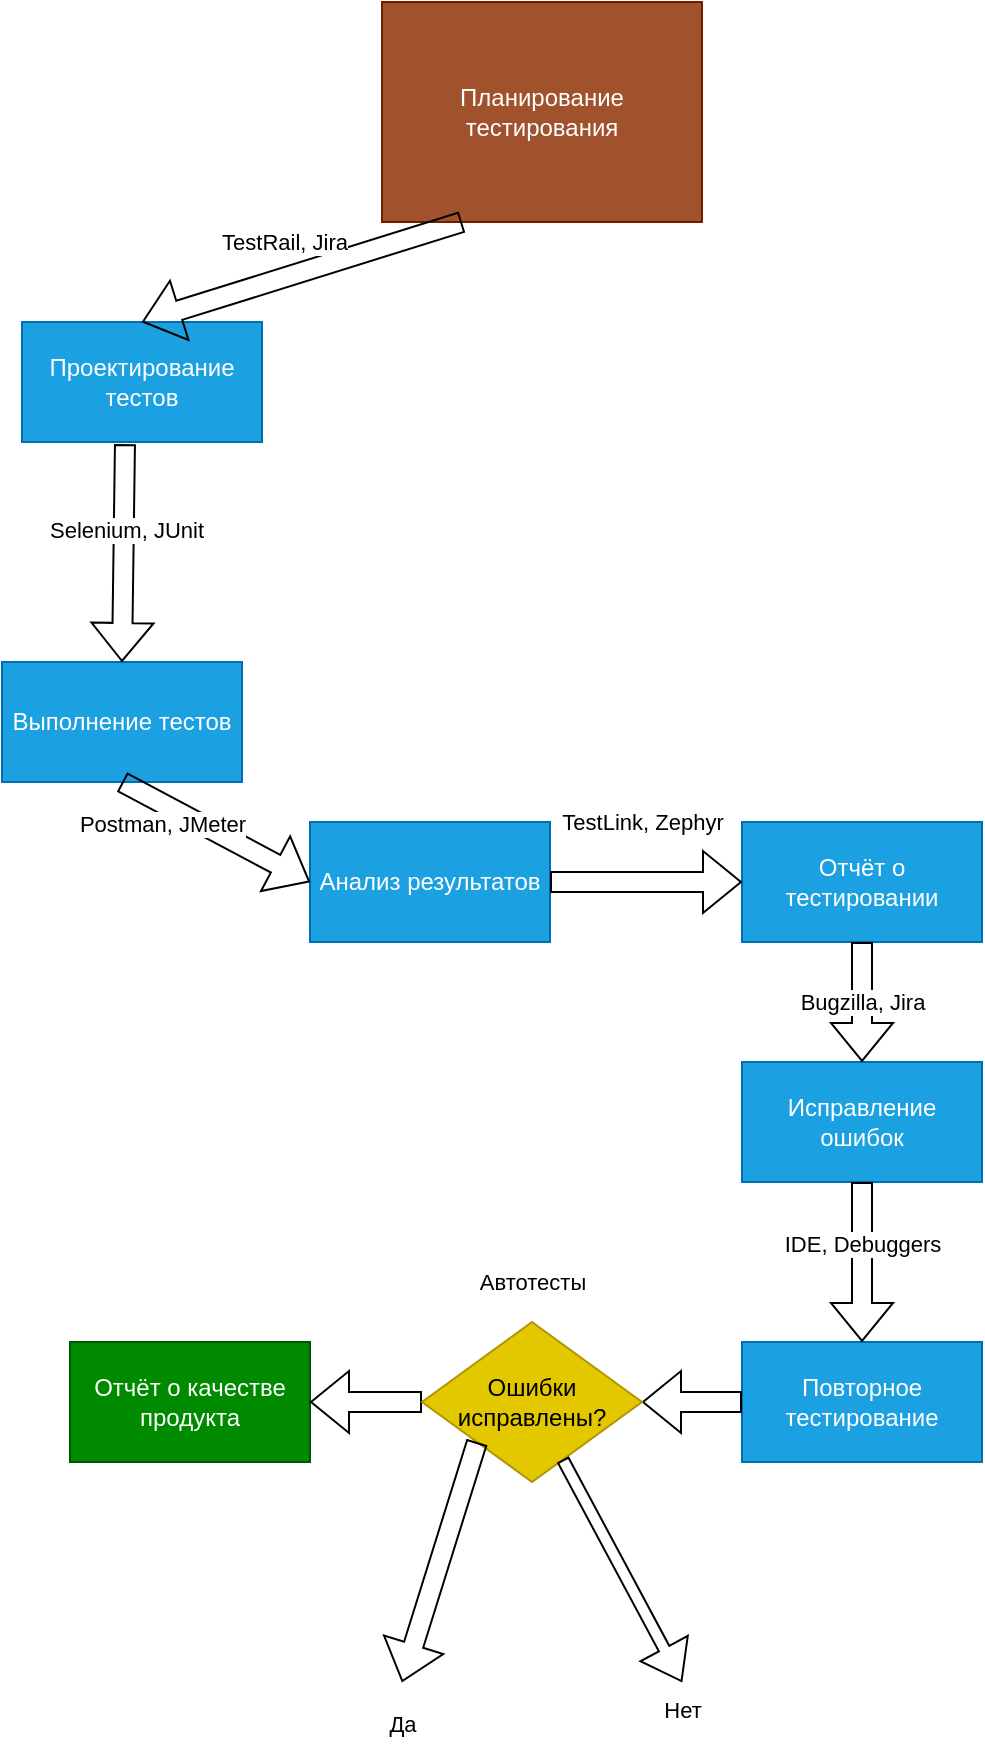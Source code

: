 <mxfile version="28.2.7">
  <diagram name="Страница — 1" id="0LKTTnIbsKLKwgS6rLsQ">
    <mxGraphModel dx="1427" dy="899" grid="1" gridSize="10" guides="1" tooltips="1" connect="1" arrows="1" fold="1" page="1" pageScale="1" pageWidth="827" pageHeight="1169" math="0" shadow="0">
      <root>
        <mxCell id="0" />
        <mxCell id="1" parent="0" />
        <mxCell id="TBylqrqKfPgTDy3QAisu-1" value="Планирование тестирования" style="rounded=0;whiteSpace=wrap;html=1;fillColor=#a0522d;fontColor=#ffffff;strokeColor=#6D1F00;" vertex="1" parent="1">
          <mxGeometry x="450" y="10" width="160" height="110" as="geometry" />
        </mxCell>
        <mxCell id="TBylqrqKfPgTDy3QAisu-3" value="Проектирование тестов" style="rounded=0;whiteSpace=wrap;html=1;fillColor=#1ba1e2;fontColor=#ffffff;strokeColor=#006EAF;" vertex="1" parent="1">
          <mxGeometry x="270" y="170" width="120" height="60" as="geometry" />
        </mxCell>
        <mxCell id="TBylqrqKfPgTDy3QAisu-4" value="Выполнение тестов" style="rounded=0;whiteSpace=wrap;html=1;fillColor=#1ba1e2;fontColor=#ffffff;strokeColor=#006EAF;" vertex="1" parent="1">
          <mxGeometry x="260" y="340" width="120" height="60" as="geometry" />
        </mxCell>
        <mxCell id="TBylqrqKfPgTDy3QAisu-6" value="Анализ результатов" style="rounded=0;whiteSpace=wrap;html=1;fillColor=#1ba1e2;fontColor=#ffffff;strokeColor=#006EAF;" vertex="1" parent="1">
          <mxGeometry x="414" y="420" width="120" height="60" as="geometry" />
        </mxCell>
        <mxCell id="TBylqrqKfPgTDy3QAisu-7" value="Отчёт о тестировании" style="rounded=0;whiteSpace=wrap;html=1;fillColor=#1ba1e2;fontColor=#ffffff;strokeColor=#006EAF;" vertex="1" parent="1">
          <mxGeometry x="630" y="420" width="120" height="60" as="geometry" />
        </mxCell>
        <mxCell id="TBylqrqKfPgTDy3QAisu-8" value="Исправление ошибок" style="rounded=0;whiteSpace=wrap;html=1;fillColor=#1ba1e2;fontColor=#ffffff;strokeColor=#006EAF;" vertex="1" parent="1">
          <mxGeometry x="630" y="540" width="120" height="60" as="geometry" />
        </mxCell>
        <mxCell id="TBylqrqKfPgTDy3QAisu-9" value="Повторное тестирование" style="rounded=0;whiteSpace=wrap;html=1;fillColor=#1ba1e2;fontColor=#ffffff;strokeColor=#006EAF;" vertex="1" parent="1">
          <mxGeometry x="630" y="680" width="120" height="60" as="geometry" />
        </mxCell>
        <mxCell id="TBylqrqKfPgTDy3QAisu-10" value="Отчёт о качестве продукта" style="rounded=0;whiteSpace=wrap;html=1;fillColor=#008a00;fontColor=#ffffff;strokeColor=#005700;" vertex="1" parent="1">
          <mxGeometry x="294" y="680" width="120" height="60" as="geometry" />
        </mxCell>
        <mxCell id="TBylqrqKfPgTDy3QAisu-11" value="" style="shape=flexArrow;endArrow=classic;html=1;rounded=0;entryX=0.5;entryY=0;entryDx=0;entryDy=0;exitX=0.25;exitY=1;exitDx=0;exitDy=0;" edge="1" parent="1" source="TBylqrqKfPgTDy3QAisu-1" target="TBylqrqKfPgTDy3QAisu-3">
          <mxGeometry width="50" height="50" relative="1" as="geometry">
            <mxPoint x="460" y="120" as="sourcePoint" />
            <mxPoint x="390" y="180" as="targetPoint" />
          </mxGeometry>
        </mxCell>
        <mxCell id="TBylqrqKfPgTDy3QAisu-19" value="TestRail, Jira" style="edgeLabel;html=1;align=center;verticalAlign=middle;resizable=0;points=[];" vertex="1" connectable="0" parent="TBylqrqKfPgTDy3QAisu-11">
          <mxGeometry x="-0.204" y="5" relative="1" as="geometry">
            <mxPoint x="-27" y="-15" as="offset" />
          </mxGeometry>
        </mxCell>
        <mxCell id="TBylqrqKfPgTDy3QAisu-12" value="" style="shape=flexArrow;endArrow=classic;html=1;rounded=0;entryX=0.5;entryY=0;entryDx=0;entryDy=0;exitX=0.429;exitY=1.017;exitDx=0;exitDy=0;exitPerimeter=0;" edge="1" parent="1" source="TBylqrqKfPgTDy3QAisu-3" target="TBylqrqKfPgTDy3QAisu-4">
          <mxGeometry width="50" height="50" relative="1" as="geometry">
            <mxPoint x="340" y="230" as="sourcePoint" />
            <mxPoint x="290" y="320" as="targetPoint" />
          </mxGeometry>
        </mxCell>
        <mxCell id="TBylqrqKfPgTDy3QAisu-20" value="Selenium, JUnit" style="edgeLabel;html=1;align=center;verticalAlign=middle;resizable=0;points=[];" vertex="1" connectable="0" parent="TBylqrqKfPgTDy3QAisu-12">
          <mxGeometry x="-0.209" y="1" relative="1" as="geometry">
            <mxPoint as="offset" />
          </mxGeometry>
        </mxCell>
        <mxCell id="TBylqrqKfPgTDy3QAisu-13" value="" style="shape=flexArrow;endArrow=classic;html=1;rounded=0;exitX=0.5;exitY=1;exitDx=0;exitDy=0;entryX=0;entryY=0.5;entryDx=0;entryDy=0;" edge="1" parent="1" source="TBylqrqKfPgTDy3QAisu-4" target="TBylqrqKfPgTDy3QAisu-6">
          <mxGeometry width="50" height="50" relative="1" as="geometry">
            <mxPoint x="313" y="350" as="sourcePoint" />
            <mxPoint x="410" y="450" as="targetPoint" />
          </mxGeometry>
        </mxCell>
        <mxCell id="TBylqrqKfPgTDy3QAisu-21" value="Postman, JMeter" style="edgeLabel;html=1;align=center;verticalAlign=middle;resizable=0;points=[];" vertex="1" connectable="0" parent="TBylqrqKfPgTDy3QAisu-13">
          <mxGeometry x="-0.621" y="-1" relative="1" as="geometry">
            <mxPoint x="3" y="10" as="offset" />
          </mxGeometry>
        </mxCell>
        <mxCell id="TBylqrqKfPgTDy3QAisu-14" value="" style="shape=flexArrow;endArrow=classic;html=1;rounded=0;exitX=1;exitY=0.5;exitDx=0;exitDy=0;entryX=0;entryY=0.5;entryDx=0;entryDy=0;" edge="1" parent="1" source="TBylqrqKfPgTDy3QAisu-6" target="TBylqrqKfPgTDy3QAisu-7">
          <mxGeometry width="50" height="50" relative="1" as="geometry">
            <mxPoint x="560" y="440" as="sourcePoint" />
            <mxPoint x="610" y="390" as="targetPoint" />
          </mxGeometry>
        </mxCell>
        <mxCell id="TBylqrqKfPgTDy3QAisu-22" value="TestLink, Zephyr" style="edgeLabel;html=1;align=center;verticalAlign=middle;resizable=0;points=[];" vertex="1" connectable="0" parent="TBylqrqKfPgTDy3QAisu-14">
          <mxGeometry x="0.243" y="1" relative="1" as="geometry">
            <mxPoint x="-14" y="-29" as="offset" />
          </mxGeometry>
        </mxCell>
        <mxCell id="TBylqrqKfPgTDy3QAisu-15" value="" style="shape=flexArrow;endArrow=classic;html=1;rounded=0;exitX=0.5;exitY=1;exitDx=0;exitDy=0;entryX=0.5;entryY=0;entryDx=0;entryDy=0;" edge="1" parent="1" source="TBylqrqKfPgTDy3QAisu-7" target="TBylqrqKfPgTDy3QAisu-8">
          <mxGeometry width="50" height="50" relative="1" as="geometry">
            <mxPoint x="490" y="570" as="sourcePoint" />
            <mxPoint x="540" y="520" as="targetPoint" />
          </mxGeometry>
        </mxCell>
        <mxCell id="TBylqrqKfPgTDy3QAisu-23" value="Bugzilla, Jira" style="edgeLabel;html=1;align=center;verticalAlign=middle;resizable=0;points=[];" vertex="1" connectable="0" parent="TBylqrqKfPgTDy3QAisu-15">
          <mxGeometry x="0.374" relative="1" as="geometry">
            <mxPoint y="-11" as="offset" />
          </mxGeometry>
        </mxCell>
        <mxCell id="TBylqrqKfPgTDy3QAisu-16" value="" style="shape=flexArrow;endArrow=classic;html=1;rounded=0;exitX=0.5;exitY=1;exitDx=0;exitDy=0;entryX=0.5;entryY=0;entryDx=0;entryDy=0;" edge="1" parent="1" source="TBylqrqKfPgTDy3QAisu-8" target="TBylqrqKfPgTDy3QAisu-9">
          <mxGeometry width="50" height="50" relative="1" as="geometry">
            <mxPoint x="505" y="680" as="sourcePoint" />
            <mxPoint x="555" y="630" as="targetPoint" />
          </mxGeometry>
        </mxCell>
        <mxCell id="TBylqrqKfPgTDy3QAisu-24" value="IDE, Debuggers" style="edgeLabel;html=1;align=center;verticalAlign=middle;resizable=0;points=[];" vertex="1" connectable="0" parent="TBylqrqKfPgTDy3QAisu-16">
          <mxGeometry x="-0.234" relative="1" as="geometry">
            <mxPoint as="offset" />
          </mxGeometry>
        </mxCell>
        <mxCell id="TBylqrqKfPgTDy3QAisu-17" value="" style="shape=flexArrow;endArrow=classic;html=1;rounded=0;exitX=0;exitY=0.5;exitDx=0;exitDy=0;entryX=1;entryY=0.5;entryDx=0;entryDy=0;" edge="1" parent="1" source="TBylqrqKfPgTDy3QAisu-26" target="TBylqrqKfPgTDy3QAisu-10">
          <mxGeometry width="50" height="50" relative="1" as="geometry">
            <mxPoint x="450" y="620" as="sourcePoint" />
            <mxPoint x="500" y="570" as="targetPoint" />
          </mxGeometry>
        </mxCell>
        <mxCell id="TBylqrqKfPgTDy3QAisu-27" value="" style="shape=flexArrow;endArrow=classic;html=1;rounded=0;exitX=0;exitY=0.5;exitDx=0;exitDy=0;entryX=1;entryY=0.5;entryDx=0;entryDy=0;" edge="1" parent="1" source="TBylqrqKfPgTDy3QAisu-9" target="TBylqrqKfPgTDy3QAisu-26">
          <mxGeometry width="50" height="50" relative="1" as="geometry">
            <mxPoint x="630" y="710" as="sourcePoint" />
            <mxPoint x="440" y="710" as="targetPoint" />
          </mxGeometry>
        </mxCell>
        <mxCell id="TBylqrqKfPgTDy3QAisu-28" value="Автотесты" style="edgeLabel;html=1;align=center;verticalAlign=middle;resizable=0;points=[];" vertex="1" connectable="0" parent="TBylqrqKfPgTDy3QAisu-27">
          <mxGeometry x="-0.095" y="2" relative="1" as="geometry">
            <mxPoint x="-83" y="-62" as="offset" />
          </mxGeometry>
        </mxCell>
        <mxCell id="TBylqrqKfPgTDy3QAisu-26" value="Ошибки исправлены?" style="rhombus;whiteSpace=wrap;html=1;fillColor=#e3c800;fontColor=#000000;strokeColor=#B09500;" vertex="1" parent="1">
          <mxGeometry x="470" y="670" width="110" height="80" as="geometry" />
        </mxCell>
        <mxCell id="TBylqrqKfPgTDy3QAisu-31" value="" style="shape=flexArrow;endArrow=classic;html=1;rounded=0;exitX=0;exitY=1;exitDx=0;exitDy=0;" edge="1" parent="1" source="TBylqrqKfPgTDy3QAisu-26">
          <mxGeometry width="50" height="50" relative="1" as="geometry">
            <mxPoint x="490" y="730" as="sourcePoint" />
            <mxPoint x="460" y="850" as="targetPoint" />
          </mxGeometry>
        </mxCell>
        <mxCell id="TBylqrqKfPgTDy3QAisu-32" value="Да" style="edgeLabel;html=1;align=center;verticalAlign=middle;resizable=0;points=[];" vertex="1" connectable="0" parent="TBylqrqKfPgTDy3QAisu-31">
          <mxGeometry x="0.337" y="1" relative="1" as="geometry">
            <mxPoint x="-14" y="60" as="offset" />
          </mxGeometry>
        </mxCell>
        <mxCell id="TBylqrqKfPgTDy3QAisu-33" value="" style="shape=flexArrow;endArrow=classic;html=1;rounded=0;width=5.882;endSize=5.824;" edge="1" parent="1" source="TBylqrqKfPgTDy3QAisu-26">
          <mxGeometry width="50" height="50" relative="1" as="geometry">
            <mxPoint x="620" y="860" as="sourcePoint" />
            <mxPoint x="600" y="850" as="targetPoint" />
          </mxGeometry>
        </mxCell>
        <mxCell id="TBylqrqKfPgTDy3QAisu-34" value="Нет&lt;div&gt;&lt;br&gt;&lt;/div&gt;" style="edgeLabel;html=1;align=center;verticalAlign=middle;resizable=0;points=[];" vertex="1" connectable="0" parent="TBylqrqKfPgTDy3QAisu-33">
          <mxGeometry x="0.349" y="7" relative="1" as="geometry">
            <mxPoint x="13" y="60" as="offset" />
          </mxGeometry>
        </mxCell>
      </root>
    </mxGraphModel>
  </diagram>
</mxfile>
